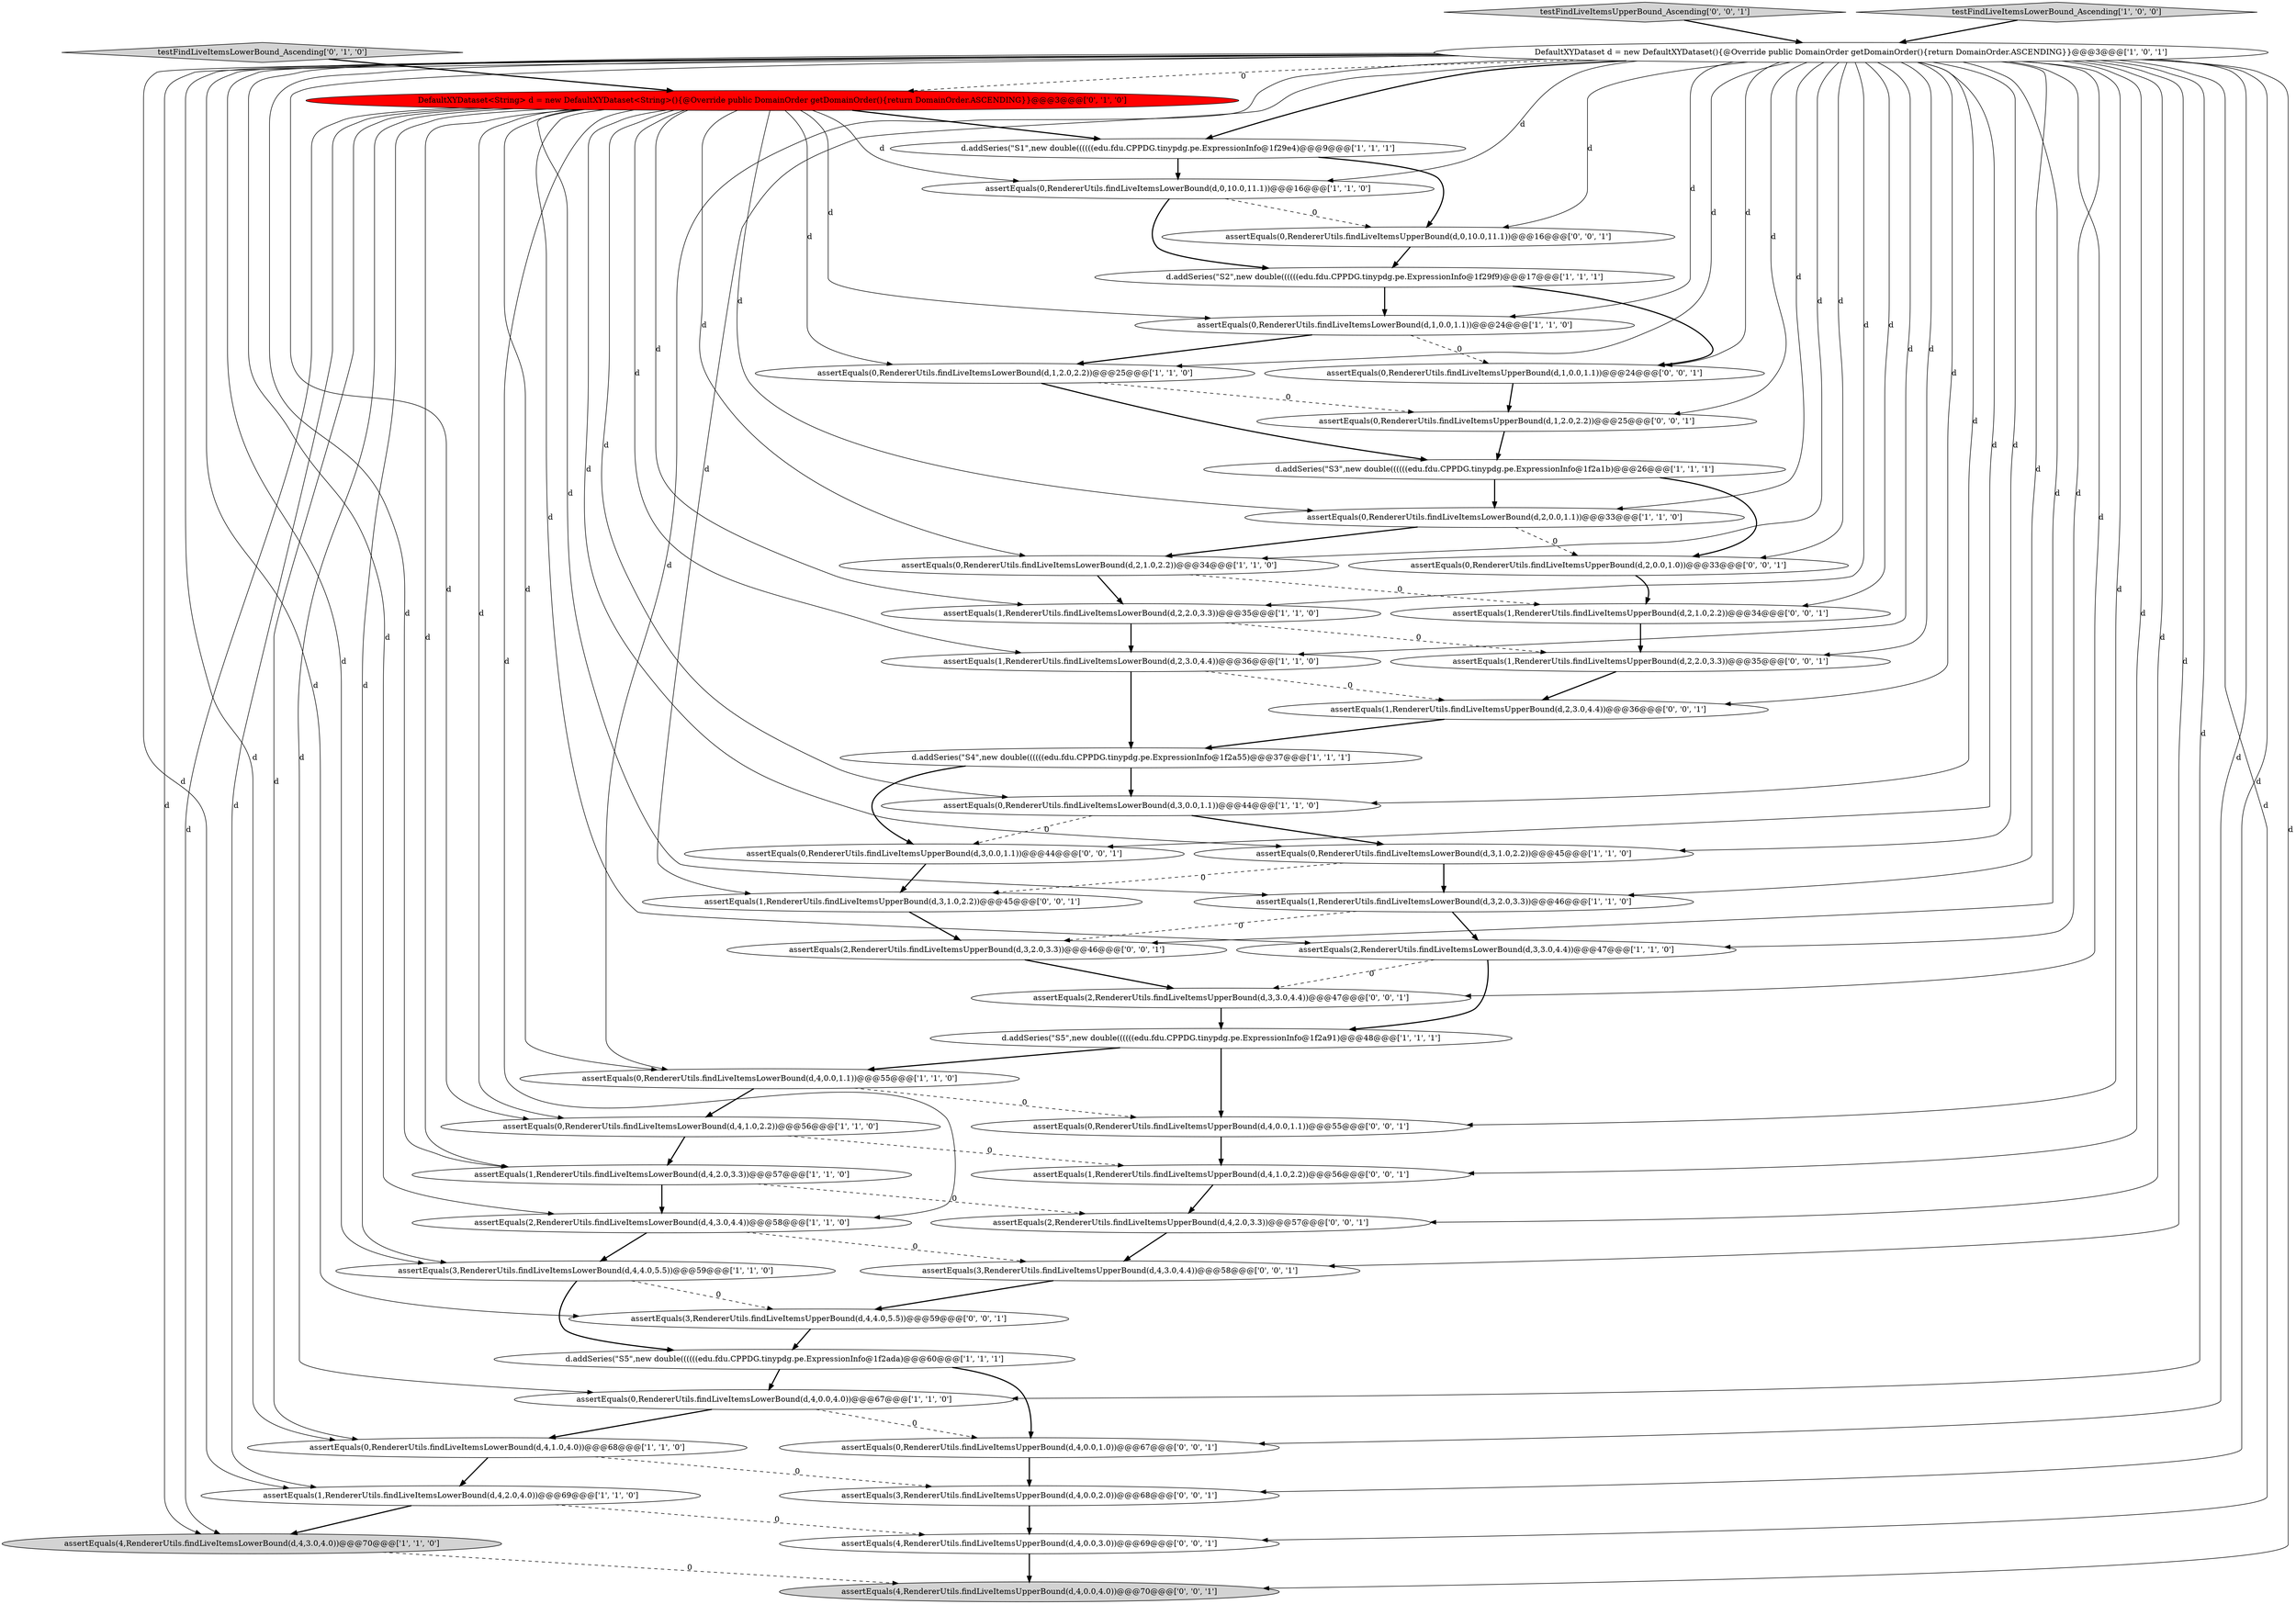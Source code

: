 digraph {
0 [style = filled, label = "assertEquals(1,RendererUtils.findLiveItemsLowerBound(d,2,2.0,3.3))@@@35@@@['1', '1', '0']", fillcolor = white, shape = ellipse image = "AAA0AAABBB1BBB"];
22 [style = filled, label = "assertEquals(0,RendererUtils.findLiveItemsLowerBound(d,3,0.0,1.1))@@@44@@@['1', '1', '0']", fillcolor = white, shape = ellipse image = "AAA0AAABBB1BBB"];
26 [style = filled, label = "assertEquals(2,RendererUtils.findLiveItemsLowerBound(d,4,3.0,4.4))@@@58@@@['1', '1', '0']", fillcolor = white, shape = ellipse image = "AAA0AAABBB1BBB"];
31 [style = filled, label = "assertEquals(2,RendererUtils.findLiveItemsUpperBound(d,3,3.0,4.4))@@@47@@@['0', '0', '1']", fillcolor = white, shape = ellipse image = "AAA0AAABBB3BBB"];
1 [style = filled, label = "d.addSeries(\"S4\",new double((((((edu.fdu.CPPDG.tinypdg.pe.ExpressionInfo@1f2a55)@@@37@@@['1', '1', '1']", fillcolor = white, shape = ellipse image = "AAA0AAABBB1BBB"];
39 [style = filled, label = "assertEquals(2,RendererUtils.findLiveItemsUpperBound(d,4,2.0,3.3))@@@57@@@['0', '0', '1']", fillcolor = white, shape = ellipse image = "AAA0AAABBB3BBB"];
4 [style = filled, label = "d.addSeries(\"S5\",new double((((((edu.fdu.CPPDG.tinypdg.pe.ExpressionInfo@1f2a91)@@@48@@@['1', '1', '1']", fillcolor = white, shape = ellipse image = "AAA0AAABBB1BBB"];
24 [style = filled, label = "assertEquals(1,RendererUtils.findLiveItemsLowerBound(d,4,2.0,4.0))@@@69@@@['1', '1', '0']", fillcolor = white, shape = ellipse image = "AAA0AAABBB1BBB"];
38 [style = filled, label = "assertEquals(0,RendererUtils.findLiveItemsUpperBound(d,1,0.0,1.1))@@@24@@@['0', '0', '1']", fillcolor = white, shape = ellipse image = "AAA0AAABBB3BBB"];
45 [style = filled, label = "assertEquals(0,RendererUtils.findLiveItemsUpperBound(d,4,0.0,1.0))@@@67@@@['0', '0', '1']", fillcolor = white, shape = ellipse image = "AAA0AAABBB3BBB"];
49 [style = filled, label = "assertEquals(3,RendererUtils.findLiveItemsUpperBound(d,4,4.0,5.5))@@@59@@@['0', '0', '1']", fillcolor = white, shape = ellipse image = "AAA0AAABBB3BBB"];
40 [style = filled, label = "assertEquals(2,RendererUtils.findLiveItemsUpperBound(d,3,2.0,3.3))@@@46@@@['0', '0', '1']", fillcolor = white, shape = ellipse image = "AAA0AAABBB3BBB"];
14 [style = filled, label = "assertEquals(0,RendererUtils.findLiveItemsLowerBound(d,4,1.0,2.2))@@@56@@@['1', '1', '0']", fillcolor = white, shape = ellipse image = "AAA0AAABBB1BBB"];
21 [style = filled, label = "assertEquals(0,RendererUtils.findLiveItemsLowerBound(d,4,0.0,1.1))@@@55@@@['1', '1', '0']", fillcolor = white, shape = ellipse image = "AAA0AAABBB1BBB"];
36 [style = filled, label = "assertEquals(4,RendererUtils.findLiveItemsUpperBound(d,4,0.0,4.0))@@@70@@@['0', '0', '1']", fillcolor = lightgray, shape = ellipse image = "AAA0AAABBB3BBB"];
5 [style = filled, label = "assertEquals(0,RendererUtils.findLiveItemsLowerBound(d,1,0.0,1.1))@@@24@@@['1', '1', '0']", fillcolor = white, shape = ellipse image = "AAA0AAABBB1BBB"];
15 [style = filled, label = "assertEquals(0,RendererUtils.findLiveItemsLowerBound(d,2,1.0,2.2))@@@34@@@['1', '1', '0']", fillcolor = white, shape = ellipse image = "AAA0AAABBB1BBB"];
17 [style = filled, label = "d.addSeries(\"S1\",new double((((((edu.fdu.CPPDG.tinypdg.pe.ExpressionInfo@1f29e4)@@@9@@@['1', '1', '1']", fillcolor = white, shape = ellipse image = "AAA0AAABBB1BBB"];
6 [style = filled, label = "assertEquals(0,RendererUtils.findLiveItemsLowerBound(d,0,10.0,11.1))@@@16@@@['1', '1', '0']", fillcolor = white, shape = ellipse image = "AAA0AAABBB1BBB"];
23 [style = filled, label = "assertEquals(3,RendererUtils.findLiveItemsLowerBound(d,4,4.0,5.5))@@@59@@@['1', '1', '0']", fillcolor = white, shape = ellipse image = "AAA0AAABBB1BBB"];
41 [style = filled, label = "assertEquals(0,RendererUtils.findLiveItemsUpperBound(d,3,0.0,1.1))@@@44@@@['0', '0', '1']", fillcolor = white, shape = ellipse image = "AAA0AAABBB3BBB"];
19 [style = filled, label = "assertEquals(0,RendererUtils.findLiveItemsLowerBound(d,3,1.0,2.2))@@@45@@@['1', '1', '0']", fillcolor = white, shape = ellipse image = "AAA0AAABBB1BBB"];
10 [style = filled, label = "d.addSeries(\"S5\",new double((((((edu.fdu.CPPDG.tinypdg.pe.ExpressionInfo@1f2ada)@@@60@@@['1', '1', '1']", fillcolor = white, shape = ellipse image = "AAA0AAABBB1BBB"];
48 [style = filled, label = "testFindLiveItemsUpperBound_Ascending['0', '0', '1']", fillcolor = lightgray, shape = diamond image = "AAA0AAABBB3BBB"];
29 [style = filled, label = "testFindLiveItemsLowerBound_Ascending['0', '1', '0']", fillcolor = lightgray, shape = diamond image = "AAA0AAABBB2BBB"];
12 [style = filled, label = "assertEquals(1,RendererUtils.findLiveItemsLowerBound(d,4,2.0,3.3))@@@57@@@['1', '1', '0']", fillcolor = white, shape = ellipse image = "AAA0AAABBB1BBB"];
34 [style = filled, label = "assertEquals(0,RendererUtils.findLiveItemsUpperBound(d,0,10.0,11.1))@@@16@@@['0', '0', '1']", fillcolor = white, shape = ellipse image = "AAA0AAABBB3BBB"];
27 [style = filled, label = "assertEquals(0,RendererUtils.findLiveItemsLowerBound(d,2,0.0,1.1))@@@33@@@['1', '1', '0']", fillcolor = white, shape = ellipse image = "AAA0AAABBB1BBB"];
37 [style = filled, label = "assertEquals(1,RendererUtils.findLiveItemsUpperBound(d,2,2.0,3.3))@@@35@@@['0', '0', '1']", fillcolor = white, shape = ellipse image = "AAA0AAABBB3BBB"];
42 [style = filled, label = "assertEquals(1,RendererUtils.findLiveItemsUpperBound(d,3,1.0,2.2))@@@45@@@['0', '0', '1']", fillcolor = white, shape = ellipse image = "AAA0AAABBB3BBB"];
20 [style = filled, label = "testFindLiveItemsLowerBound_Ascending['1', '0', '0']", fillcolor = lightgray, shape = diamond image = "AAA0AAABBB1BBB"];
33 [style = filled, label = "assertEquals(1,RendererUtils.findLiveItemsUpperBound(d,4,1.0,2.2))@@@56@@@['0', '0', '1']", fillcolor = white, shape = ellipse image = "AAA0AAABBB3BBB"];
7 [style = filled, label = "d.addSeries(\"S3\",new double((((((edu.fdu.CPPDG.tinypdg.pe.ExpressionInfo@1f2a1b)@@@26@@@['1', '1', '1']", fillcolor = white, shape = ellipse image = "AAA0AAABBB1BBB"];
35 [style = filled, label = "assertEquals(3,RendererUtils.findLiveItemsUpperBound(d,4,0.0,2.0))@@@68@@@['0', '0', '1']", fillcolor = white, shape = ellipse image = "AAA0AAABBB3BBB"];
50 [style = filled, label = "assertEquals(1,RendererUtils.findLiveItemsUpperBound(d,2,3.0,4.4))@@@36@@@['0', '0', '1']", fillcolor = white, shape = ellipse image = "AAA0AAABBB3BBB"];
16 [style = filled, label = "assertEquals(4,RendererUtils.findLiveItemsLowerBound(d,4,3.0,4.0))@@@70@@@['1', '1', '0']", fillcolor = lightgray, shape = ellipse image = "AAA0AAABBB1BBB"];
3 [style = filled, label = "d.addSeries(\"S2\",new double((((((edu.fdu.CPPDG.tinypdg.pe.ExpressionInfo@1f29f9)@@@17@@@['1', '1', '1']", fillcolor = white, shape = ellipse image = "AAA0AAABBB1BBB"];
46 [style = filled, label = "assertEquals(0,RendererUtils.findLiveItemsUpperBound(d,4,0.0,1.1))@@@55@@@['0', '0', '1']", fillcolor = white, shape = ellipse image = "AAA0AAABBB3BBB"];
30 [style = filled, label = "assertEquals(0,RendererUtils.findLiveItemsUpperBound(d,2,0.0,1.0))@@@33@@@['0', '0', '1']", fillcolor = white, shape = ellipse image = "AAA0AAABBB3BBB"];
2 [style = filled, label = "assertEquals(0,RendererUtils.findLiveItemsLowerBound(d,4,0.0,4.0))@@@67@@@['1', '1', '0']", fillcolor = white, shape = ellipse image = "AAA0AAABBB1BBB"];
32 [style = filled, label = "assertEquals(1,RendererUtils.findLiveItemsUpperBound(d,2,1.0,2.2))@@@34@@@['0', '0', '1']", fillcolor = white, shape = ellipse image = "AAA0AAABBB3BBB"];
43 [style = filled, label = "assertEquals(0,RendererUtils.findLiveItemsUpperBound(d,1,2.0,2.2))@@@25@@@['0', '0', '1']", fillcolor = white, shape = ellipse image = "AAA0AAABBB3BBB"];
28 [style = filled, label = "DefaultXYDataset<String> d = new DefaultXYDataset<String>(){@Override public DomainOrder getDomainOrder(){return DomainOrder.ASCENDING}}@@@3@@@['0', '1', '0']", fillcolor = red, shape = ellipse image = "AAA1AAABBB2BBB"];
8 [style = filled, label = "assertEquals(0,RendererUtils.findLiveItemsLowerBound(d,4,1.0,4.0))@@@68@@@['1', '1', '0']", fillcolor = white, shape = ellipse image = "AAA0AAABBB1BBB"];
25 [style = filled, label = "assertEquals(1,RendererUtils.findLiveItemsLowerBound(d,3,2.0,3.3))@@@46@@@['1', '1', '0']", fillcolor = white, shape = ellipse image = "AAA0AAABBB1BBB"];
11 [style = filled, label = "assertEquals(2,RendererUtils.findLiveItemsLowerBound(d,3,3.0,4.4))@@@47@@@['1', '1', '0']", fillcolor = white, shape = ellipse image = "AAA0AAABBB1BBB"];
13 [style = filled, label = "assertEquals(1,RendererUtils.findLiveItemsLowerBound(d,2,3.0,4.4))@@@36@@@['1', '1', '0']", fillcolor = white, shape = ellipse image = "AAA0AAABBB1BBB"];
47 [style = filled, label = "assertEquals(4,RendererUtils.findLiveItemsUpperBound(d,4,0.0,3.0))@@@69@@@['0', '0', '1']", fillcolor = white, shape = ellipse image = "AAA0AAABBB3BBB"];
44 [style = filled, label = "assertEquals(3,RendererUtils.findLiveItemsUpperBound(d,4,3.0,4.4))@@@58@@@['0', '0', '1']", fillcolor = white, shape = ellipse image = "AAA0AAABBB3BBB"];
18 [style = filled, label = "DefaultXYDataset d = new DefaultXYDataset(){@Override public DomainOrder getDomainOrder(){return DomainOrder.ASCENDING}}@@@3@@@['1', '0', '1']", fillcolor = white, shape = ellipse image = "AAA0AAABBB1BBB"];
9 [style = filled, label = "assertEquals(0,RendererUtils.findLiveItemsLowerBound(d,1,2.0,2.2))@@@25@@@['1', '1', '0']", fillcolor = white, shape = ellipse image = "AAA0AAABBB1BBB"];
6->3 [style = bold, label=""];
18->46 [style = solid, label="d"];
28->19 [style = solid, label="d"];
32->37 [style = bold, label=""];
0->13 [style = bold, label=""];
5->9 [style = bold, label=""];
13->50 [style = dashed, label="0"];
7->30 [style = bold, label=""];
8->35 [style = dashed, label="0"];
18->26 [style = solid, label="d"];
18->6 [style = solid, label="d"];
6->34 [style = dashed, label="0"];
23->49 [style = dashed, label="0"];
3->38 [style = bold, label=""];
9->7 [style = bold, label=""];
27->15 [style = bold, label=""];
13->1 [style = bold, label=""];
18->13 [style = solid, label="d"];
3->5 [style = bold, label=""];
28->24 [style = solid, label="d"];
49->10 [style = bold, label=""];
18->39 [style = solid, label="d"];
18->19 [style = solid, label="d"];
15->0 [style = bold, label=""];
28->16 [style = solid, label="d"];
40->31 [style = bold, label=""];
48->18 [style = bold, label=""];
24->47 [style = dashed, label="0"];
18->8 [style = solid, label="d"];
28->23 [style = solid, label="d"];
45->35 [style = bold, label=""];
41->42 [style = bold, label=""];
4->46 [style = bold, label=""];
22->41 [style = dashed, label="0"];
1->41 [style = bold, label=""];
4->21 [style = bold, label=""];
25->40 [style = dashed, label="0"];
31->4 [style = bold, label=""];
18->11 [style = solid, label="d"];
18->32 [style = solid, label="d"];
28->5 [style = solid, label="d"];
44->49 [style = bold, label=""];
28->11 [style = solid, label="d"];
14->33 [style = dashed, label="0"];
28->9 [style = solid, label="d"];
26->44 [style = dashed, label="0"];
42->40 [style = bold, label=""];
19->25 [style = bold, label=""];
20->18 [style = bold, label=""];
17->34 [style = bold, label=""];
18->36 [style = solid, label="d"];
10->45 [style = bold, label=""];
46->33 [style = bold, label=""];
23->10 [style = bold, label=""];
5->38 [style = dashed, label="0"];
10->2 [style = bold, label=""];
27->30 [style = dashed, label="0"];
18->9 [style = solid, label="d"];
18->2 [style = solid, label="d"];
47->36 [style = bold, label=""];
28->2 [style = solid, label="d"];
12->39 [style = dashed, label="0"];
8->24 [style = bold, label=""];
21->46 [style = dashed, label="0"];
28->15 [style = solid, label="d"];
28->21 [style = solid, label="d"];
18->34 [style = solid, label="d"];
18->0 [style = solid, label="d"];
18->23 [style = solid, label="d"];
22->19 [style = bold, label=""];
17->6 [style = bold, label=""];
18->47 [style = solid, label="d"];
18->25 [style = solid, label="d"];
11->4 [style = bold, label=""];
18->42 [style = solid, label="d"];
15->32 [style = dashed, label="0"];
30->32 [style = bold, label=""];
28->26 [style = solid, label="d"];
9->43 [style = dashed, label="0"];
43->7 [style = bold, label=""];
18->21 [style = solid, label="d"];
18->33 [style = solid, label="d"];
11->31 [style = dashed, label="0"];
2->45 [style = dashed, label="0"];
28->27 [style = solid, label="d"];
18->5 [style = solid, label="d"];
16->36 [style = dashed, label="0"];
28->13 [style = solid, label="d"];
28->17 [style = bold, label=""];
18->28 [style = dashed, label="0"];
18->15 [style = solid, label="d"];
18->50 [style = solid, label="d"];
18->49 [style = solid, label="d"];
19->42 [style = dashed, label="0"];
38->43 [style = bold, label=""];
21->14 [style = bold, label=""];
28->6 [style = solid, label="d"];
18->38 [style = solid, label="d"];
18->41 [style = solid, label="d"];
0->37 [style = dashed, label="0"];
39->44 [style = bold, label=""];
28->8 [style = solid, label="d"];
18->17 [style = bold, label=""];
12->26 [style = bold, label=""];
28->25 [style = solid, label="d"];
18->43 [style = solid, label="d"];
18->24 [style = solid, label="d"];
18->45 [style = solid, label="d"];
28->0 [style = solid, label="d"];
18->35 [style = solid, label="d"];
1->22 [style = bold, label=""];
29->28 [style = bold, label=""];
18->16 [style = solid, label="d"];
24->16 [style = bold, label=""];
28->12 [style = solid, label="d"];
18->40 [style = solid, label="d"];
18->22 [style = solid, label="d"];
18->31 [style = solid, label="d"];
33->39 [style = bold, label=""];
34->3 [style = bold, label=""];
18->30 [style = solid, label="d"];
25->11 [style = bold, label=""];
50->1 [style = bold, label=""];
28->22 [style = solid, label="d"];
18->37 [style = solid, label="d"];
14->12 [style = bold, label=""];
26->23 [style = bold, label=""];
18->44 [style = solid, label="d"];
18->27 [style = solid, label="d"];
7->27 [style = bold, label=""];
35->47 [style = bold, label=""];
18->14 [style = solid, label="d"];
28->14 [style = solid, label="d"];
37->50 [style = bold, label=""];
2->8 [style = bold, label=""];
18->12 [style = solid, label="d"];
}
